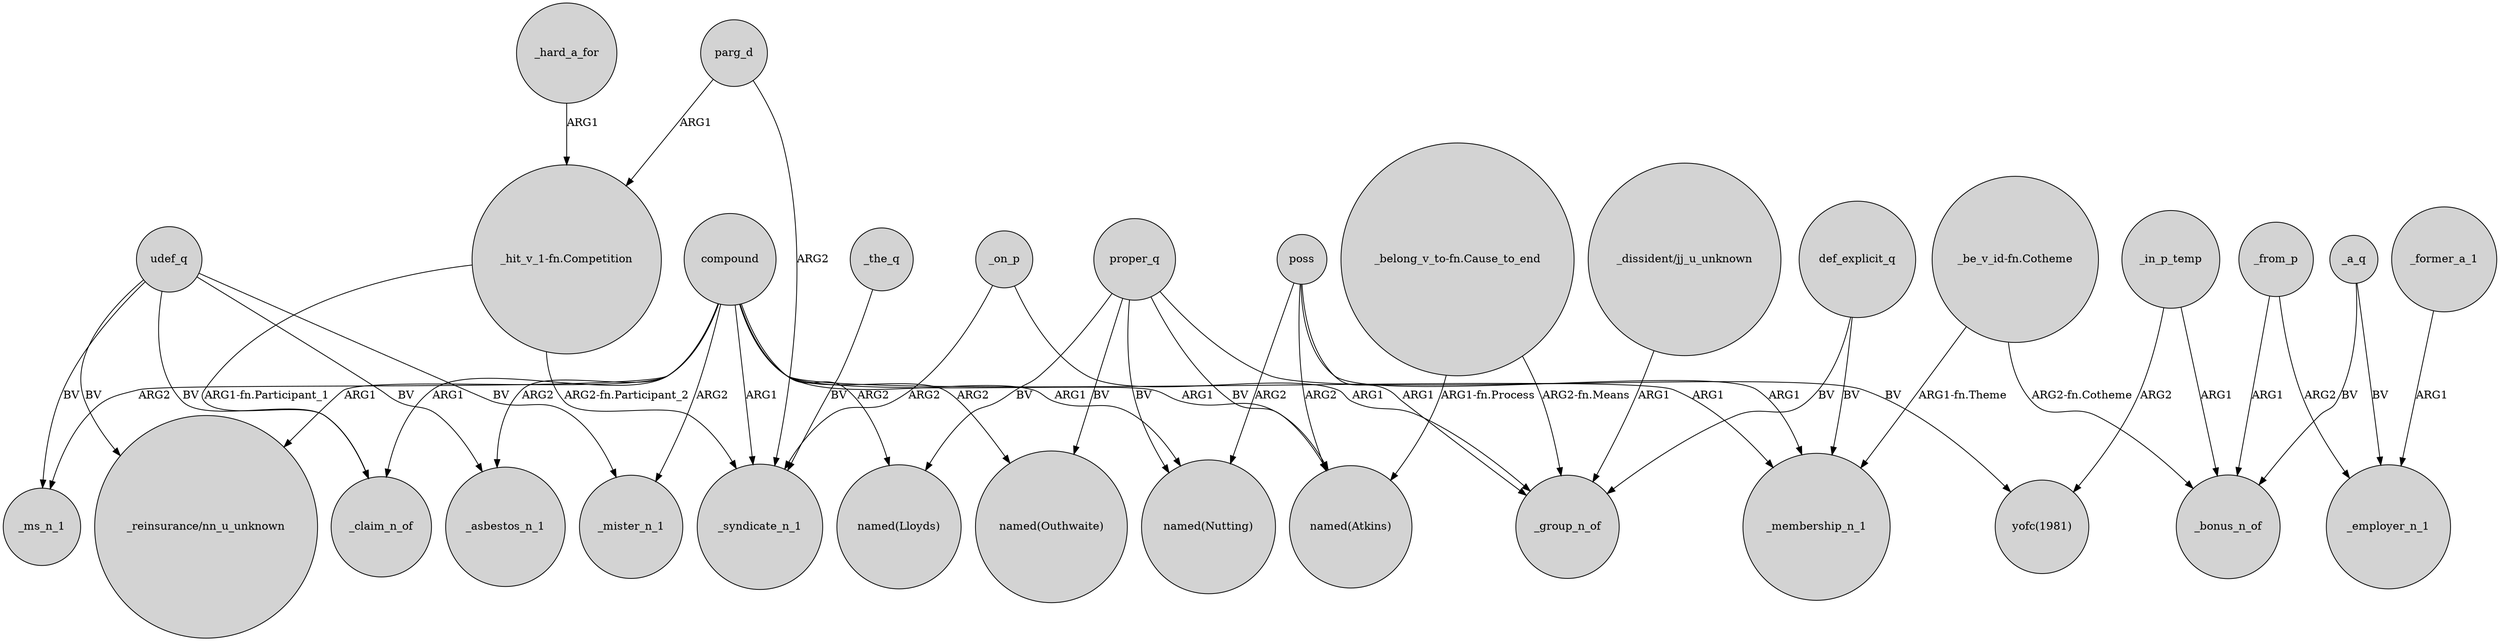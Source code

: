 digraph {
	node [shape=circle style=filled]
	compound -> _mister_n_1 [label=ARG2]
	udef_q -> _claim_n_of [label=BV]
	compound -> _ms_n_1 [label=ARG2]
	def_explicit_q -> _membership_n_1 [label=BV]
	poss -> _membership_n_1 [label=ARG1]
	proper_q -> "named(Nutting)" [label=BV]
	"_be_v_id-fn.Cotheme" -> _membership_n_1 [label="ARG1-fn.Theme"]
	compound -> _claim_n_of [label=ARG1]
	poss -> "named(Nutting)" [label=ARG2]
	"_be_v_id-fn.Cotheme" -> _bonus_n_of [label="ARG2-fn.Cotheme"]
	_from_p -> _bonus_n_of [label=ARG1]
	proper_q -> "named(Atkins)" [label=BV]
	compound -> "named(Atkins)" [label=ARG1]
	parg_d -> "_hit_v_1-fn.Competition" [label=ARG1]
	udef_q -> _mister_n_1 [label=BV]
	proper_q -> "named(Outhwaite)" [label=BV]
	"_hit_v_1-fn.Competition" -> _claim_n_of [label="ARG1-fn.Participant_1"]
	compound -> "named(Outhwaite)" [label=ARG2]
	_the_q -> _syndicate_n_1 [label=BV]
	"_hit_v_1-fn.Competition" -> _syndicate_n_1 [label="ARG2-fn.Participant_2"]
	_a_q -> _employer_n_1 [label=BV]
	_on_p -> _syndicate_n_1 [label=ARG2]
	"_belong_v_to-fn.Cause_to_end" -> "named(Atkins)" [label="ARG1-fn.Process"]
	udef_q -> "_reinsurance/nn_u_unknown" [label=BV]
	_from_p -> _employer_n_1 [label=ARG2]
	udef_q -> _asbestos_n_1 [label=BV]
	parg_d -> _syndicate_n_1 [label=ARG2]
	def_explicit_q -> _group_n_of [label=BV]
	compound -> "_reinsurance/nn_u_unknown" [label=ARG1]
	_a_q -> _bonus_n_of [label=BV]
	compound -> _membership_n_1 [label=ARG1]
	"_dissident/jj_u_unknown" -> _group_n_of [label=ARG1]
	_former_a_1 -> _employer_n_1 [label=ARG1]
	udef_q -> _ms_n_1 [label=BV]
	compound -> _syndicate_n_1 [label=ARG1]
	proper_q -> "yofc(1981)" [label=BV]
	_hard_a_for -> "_hit_v_1-fn.Competition" [label=ARG1]
	_in_p_temp -> "yofc(1981)" [label=ARG2]
	"_belong_v_to-fn.Cause_to_end" -> _group_n_of [label="ARG2-fn.Means"]
	proper_q -> "named(Lloyds)" [label=BV]
	_on_p -> _group_n_of [label=ARG1]
	compound -> "named(Lloyds)" [label=ARG2]
	_in_p_temp -> _bonus_n_of [label=ARG1]
	poss -> "named(Atkins)" [label=ARG2]
	poss -> _group_n_of [label=ARG1]
	compound -> _asbestos_n_1 [label=ARG2]
	compound -> "named(Nutting)" [label=ARG1]
}
